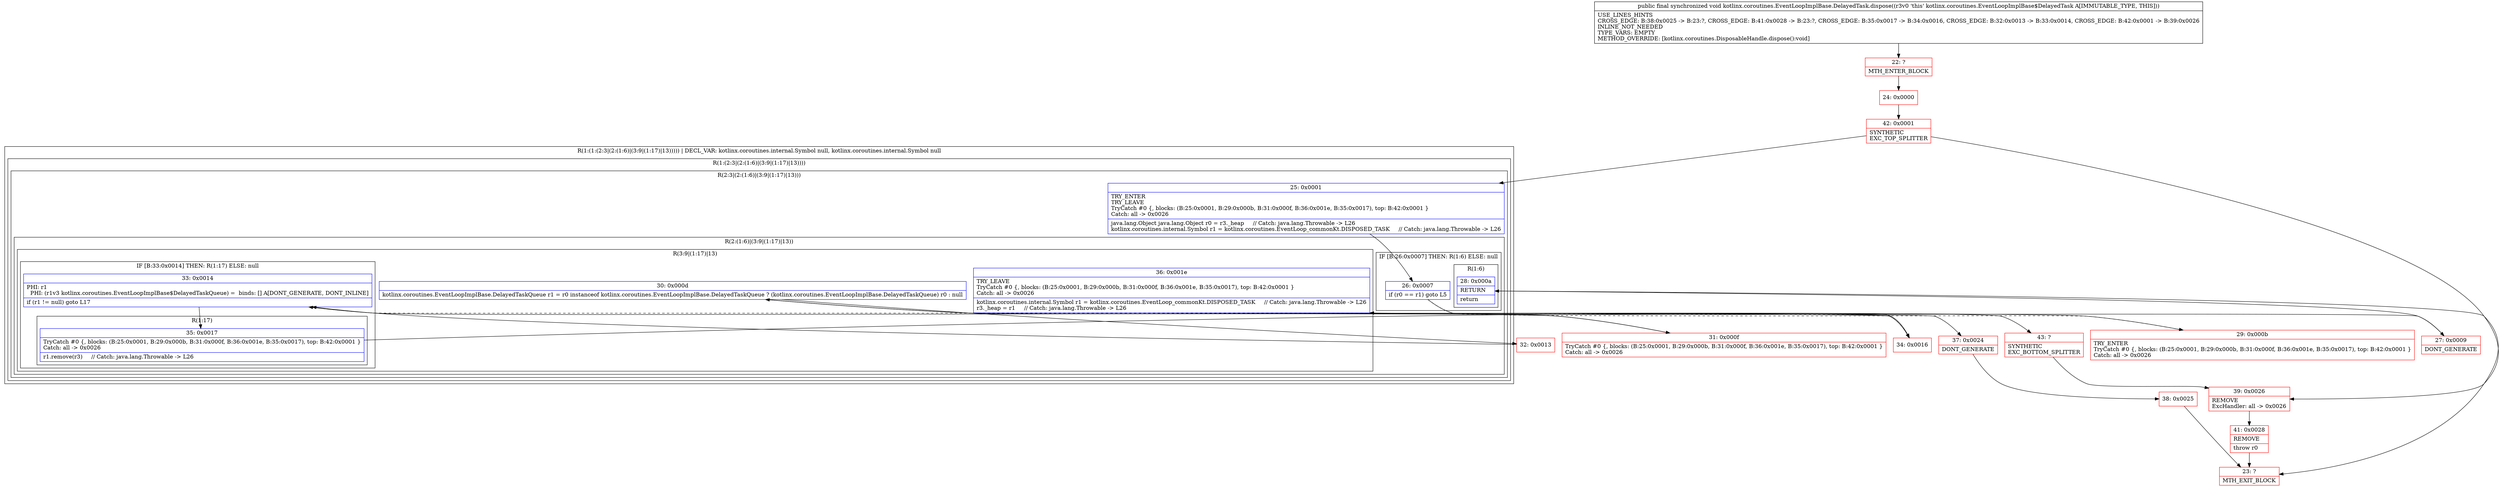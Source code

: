 digraph "CFG forkotlinx.coroutines.EventLoopImplBase.DelayedTask.dispose()V" {
subgraph cluster_Region_1279266795 {
label = "R(1:(1:(2:3|(2:(1:6)|(3:9|(1:17)|13))))) | DECL_VAR: kotlinx.coroutines.internal.Symbol null, kotlinx.coroutines.internal.Symbol null\l";
node [shape=record,color=blue];
subgraph cluster_Region_2115030193 {
label = "R(1:(2:3|(2:(1:6)|(3:9|(1:17)|13))))";
node [shape=record,color=blue];
subgraph cluster_Region_18494490 {
label = "R(2:3|(2:(1:6)|(3:9|(1:17)|13)))";
node [shape=record,color=blue];
Node_25 [shape=record,label="{25\:\ 0x0001|TRY_ENTER\lTRY_LEAVE\lTryCatch #0 \{, blocks: (B:25:0x0001, B:29:0x000b, B:31:0x000f, B:36:0x001e, B:35:0x0017), top: B:42:0x0001 \}\lCatch: all \-\> 0x0026\l|java.lang.Object java.lang.Object r0 = r3._heap     \/\/ Catch: java.lang.Throwable \-\> L26\lkotlinx.coroutines.internal.Symbol r1 = kotlinx.coroutines.EventLoop_commonKt.DISPOSED_TASK     \/\/ Catch: java.lang.Throwable \-\> L26\l}"];
subgraph cluster_Region_1006873369 {
label = "R(2:(1:6)|(3:9|(1:17)|13))";
node [shape=record,color=blue];
subgraph cluster_IfRegion_574980220 {
label = "IF [B:26:0x0007] THEN: R(1:6) ELSE: null";
node [shape=record,color=blue];
Node_26 [shape=record,label="{26\:\ 0x0007|if (r0 == r1) goto L5\l}"];
subgraph cluster_Region_148492787 {
label = "R(1:6)";
node [shape=record,color=blue];
Node_28 [shape=record,label="{28\:\ 0x000a|RETURN\l|return\l}"];
}
}
subgraph cluster_Region_2123574518 {
label = "R(3:9|(1:17)|13)";
node [shape=record,color=blue];
Node_30 [shape=record,label="{30\:\ 0x000d|kotlinx.coroutines.EventLoopImplBase.DelayedTaskQueue r1 = r0 instanceof kotlinx.coroutines.EventLoopImplBase.DelayedTaskQueue ? (kotlinx.coroutines.EventLoopImplBase.DelayedTaskQueue) r0 : null\l}"];
subgraph cluster_IfRegion_1737117567 {
label = "IF [B:33:0x0014] THEN: R(1:17) ELSE: null";
node [shape=record,color=blue];
Node_33 [shape=record,label="{33\:\ 0x0014|PHI: r1 \l  PHI: (r1v3 kotlinx.coroutines.EventLoopImplBase$DelayedTaskQueue) =  binds: [] A[DONT_GENERATE, DONT_INLINE]\l|if (r1 != null) goto L17\l}"];
subgraph cluster_Region_929041776 {
label = "R(1:17)";
node [shape=record,color=blue];
Node_35 [shape=record,label="{35\:\ 0x0017|TryCatch #0 \{, blocks: (B:25:0x0001, B:29:0x000b, B:31:0x000f, B:36:0x001e, B:35:0x0017), top: B:42:0x0001 \}\lCatch: all \-\> 0x0026\l|r1.remove(r3)     \/\/ Catch: java.lang.Throwable \-\> L26\l}"];
}
}
Node_36 [shape=record,label="{36\:\ 0x001e|TRY_LEAVE\lTryCatch #0 \{, blocks: (B:25:0x0001, B:29:0x000b, B:31:0x000f, B:36:0x001e, B:35:0x0017), top: B:42:0x0001 \}\lCatch: all \-\> 0x0026\l|kotlinx.coroutines.internal.Symbol r1 = kotlinx.coroutines.EventLoop_commonKt.DISPOSED_TASK     \/\/ Catch: java.lang.Throwable \-\> L26\lr3._heap = r1     \/\/ Catch: java.lang.Throwable \-\> L26\l}"];
}
}
}
}
}
Node_22 [shape=record,color=red,label="{22\:\ ?|MTH_ENTER_BLOCK\l}"];
Node_24 [shape=record,color=red,label="{24\:\ 0x0000}"];
Node_42 [shape=record,color=red,label="{42\:\ 0x0001|SYNTHETIC\lEXC_TOP_SPLITTER\l}"];
Node_27 [shape=record,color=red,label="{27\:\ 0x0009|DONT_GENERATE\l}"];
Node_23 [shape=record,color=red,label="{23\:\ ?|MTH_EXIT_BLOCK\l}"];
Node_29 [shape=record,color=red,label="{29\:\ 0x000b|TRY_ENTER\lTryCatch #0 \{, blocks: (B:25:0x0001, B:29:0x000b, B:31:0x000f, B:36:0x001e, B:35:0x0017), top: B:42:0x0001 \}\lCatch: all \-\> 0x0026\l}"];
Node_31 [shape=record,color=red,label="{31\:\ 0x000f|TryCatch #0 \{, blocks: (B:25:0x0001, B:29:0x000b, B:31:0x000f, B:36:0x001e, B:35:0x0017), top: B:42:0x0001 \}\lCatch: all \-\> 0x0026\l}"];
Node_34 [shape=record,color=red,label="{34\:\ 0x0016}"];
Node_37 [shape=record,color=red,label="{37\:\ 0x0024|DONT_GENERATE\l}"];
Node_38 [shape=record,color=red,label="{38\:\ 0x0025}"];
Node_43 [shape=record,color=red,label="{43\:\ ?|SYNTHETIC\lEXC_BOTTOM_SPLITTER\l}"];
Node_32 [shape=record,color=red,label="{32\:\ 0x0013}"];
Node_39 [shape=record,color=red,label="{39\:\ 0x0026|REMOVE\lExcHandler: all \-\> 0x0026\l}"];
Node_41 [shape=record,color=red,label="{41\:\ 0x0028|REMOVE\l|throw r0\l}"];
MethodNode[shape=record,label="{public final synchronized void kotlinx.coroutines.EventLoopImplBase.DelayedTask.dispose((r3v0 'this' kotlinx.coroutines.EventLoopImplBase$DelayedTask A[IMMUTABLE_TYPE, THIS]))  | USE_LINES_HINTS\lCROSS_EDGE: B:38:0x0025 \-\> B:23:?, CROSS_EDGE: B:41:0x0028 \-\> B:23:?, CROSS_EDGE: B:35:0x0017 \-\> B:34:0x0016, CROSS_EDGE: B:32:0x0013 \-\> B:33:0x0014, CROSS_EDGE: B:42:0x0001 \-\> B:39:0x0026\lINLINE_NOT_NEEDED\lTYPE_VARS: EMPTY\lMETHOD_OVERRIDE: [kotlinx.coroutines.DisposableHandle.dispose():void]\l}"];
MethodNode -> Node_22;Node_25 -> Node_26;
Node_26 -> Node_27;
Node_26 -> Node_29[style=dashed];
Node_28 -> Node_23;
Node_30 -> Node_31;
Node_30 -> Node_32;
Node_33 -> Node_34[style=dashed];
Node_33 -> Node_35;
Node_35 -> Node_34;
Node_36 -> Node_37;
Node_36 -> Node_43;
Node_22 -> Node_24;
Node_24 -> Node_42;
Node_42 -> Node_25;
Node_42 -> Node_39;
Node_27 -> Node_28;
Node_29 -> Node_30;
Node_31 -> Node_33;
Node_34 -> Node_36;
Node_37 -> Node_38;
Node_38 -> Node_23;
Node_43 -> Node_39;
Node_32 -> Node_33;
Node_39 -> Node_41;
Node_41 -> Node_23;
}


